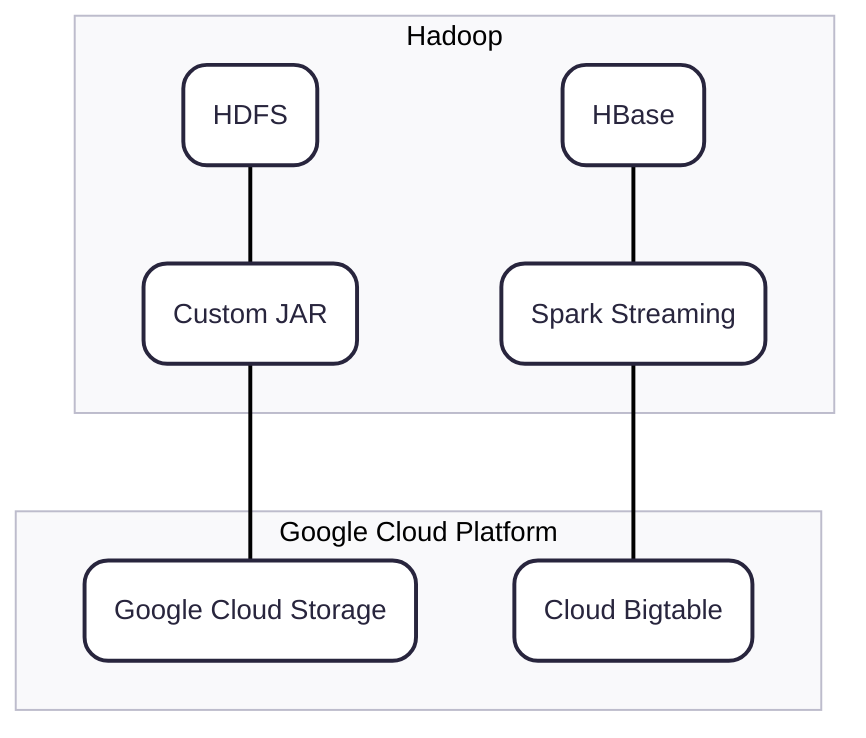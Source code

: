 ---
config:
      theme: redux
---
flowchart TD
    subgraph hadoop[Hadoop]
        hdfs(HDFS)
        hbase(HBase)
        spark(Spark Streaming)
        java(Custom JAR)
    end

    subgraph gcp[Google Cloud Platform]
        gcs(Google Cloud Storage)
        bigtable(Cloud Bigtable)
    end

    hdfs --- java
    java --- gcs
    hbase --- spark
    spark --- bigtable